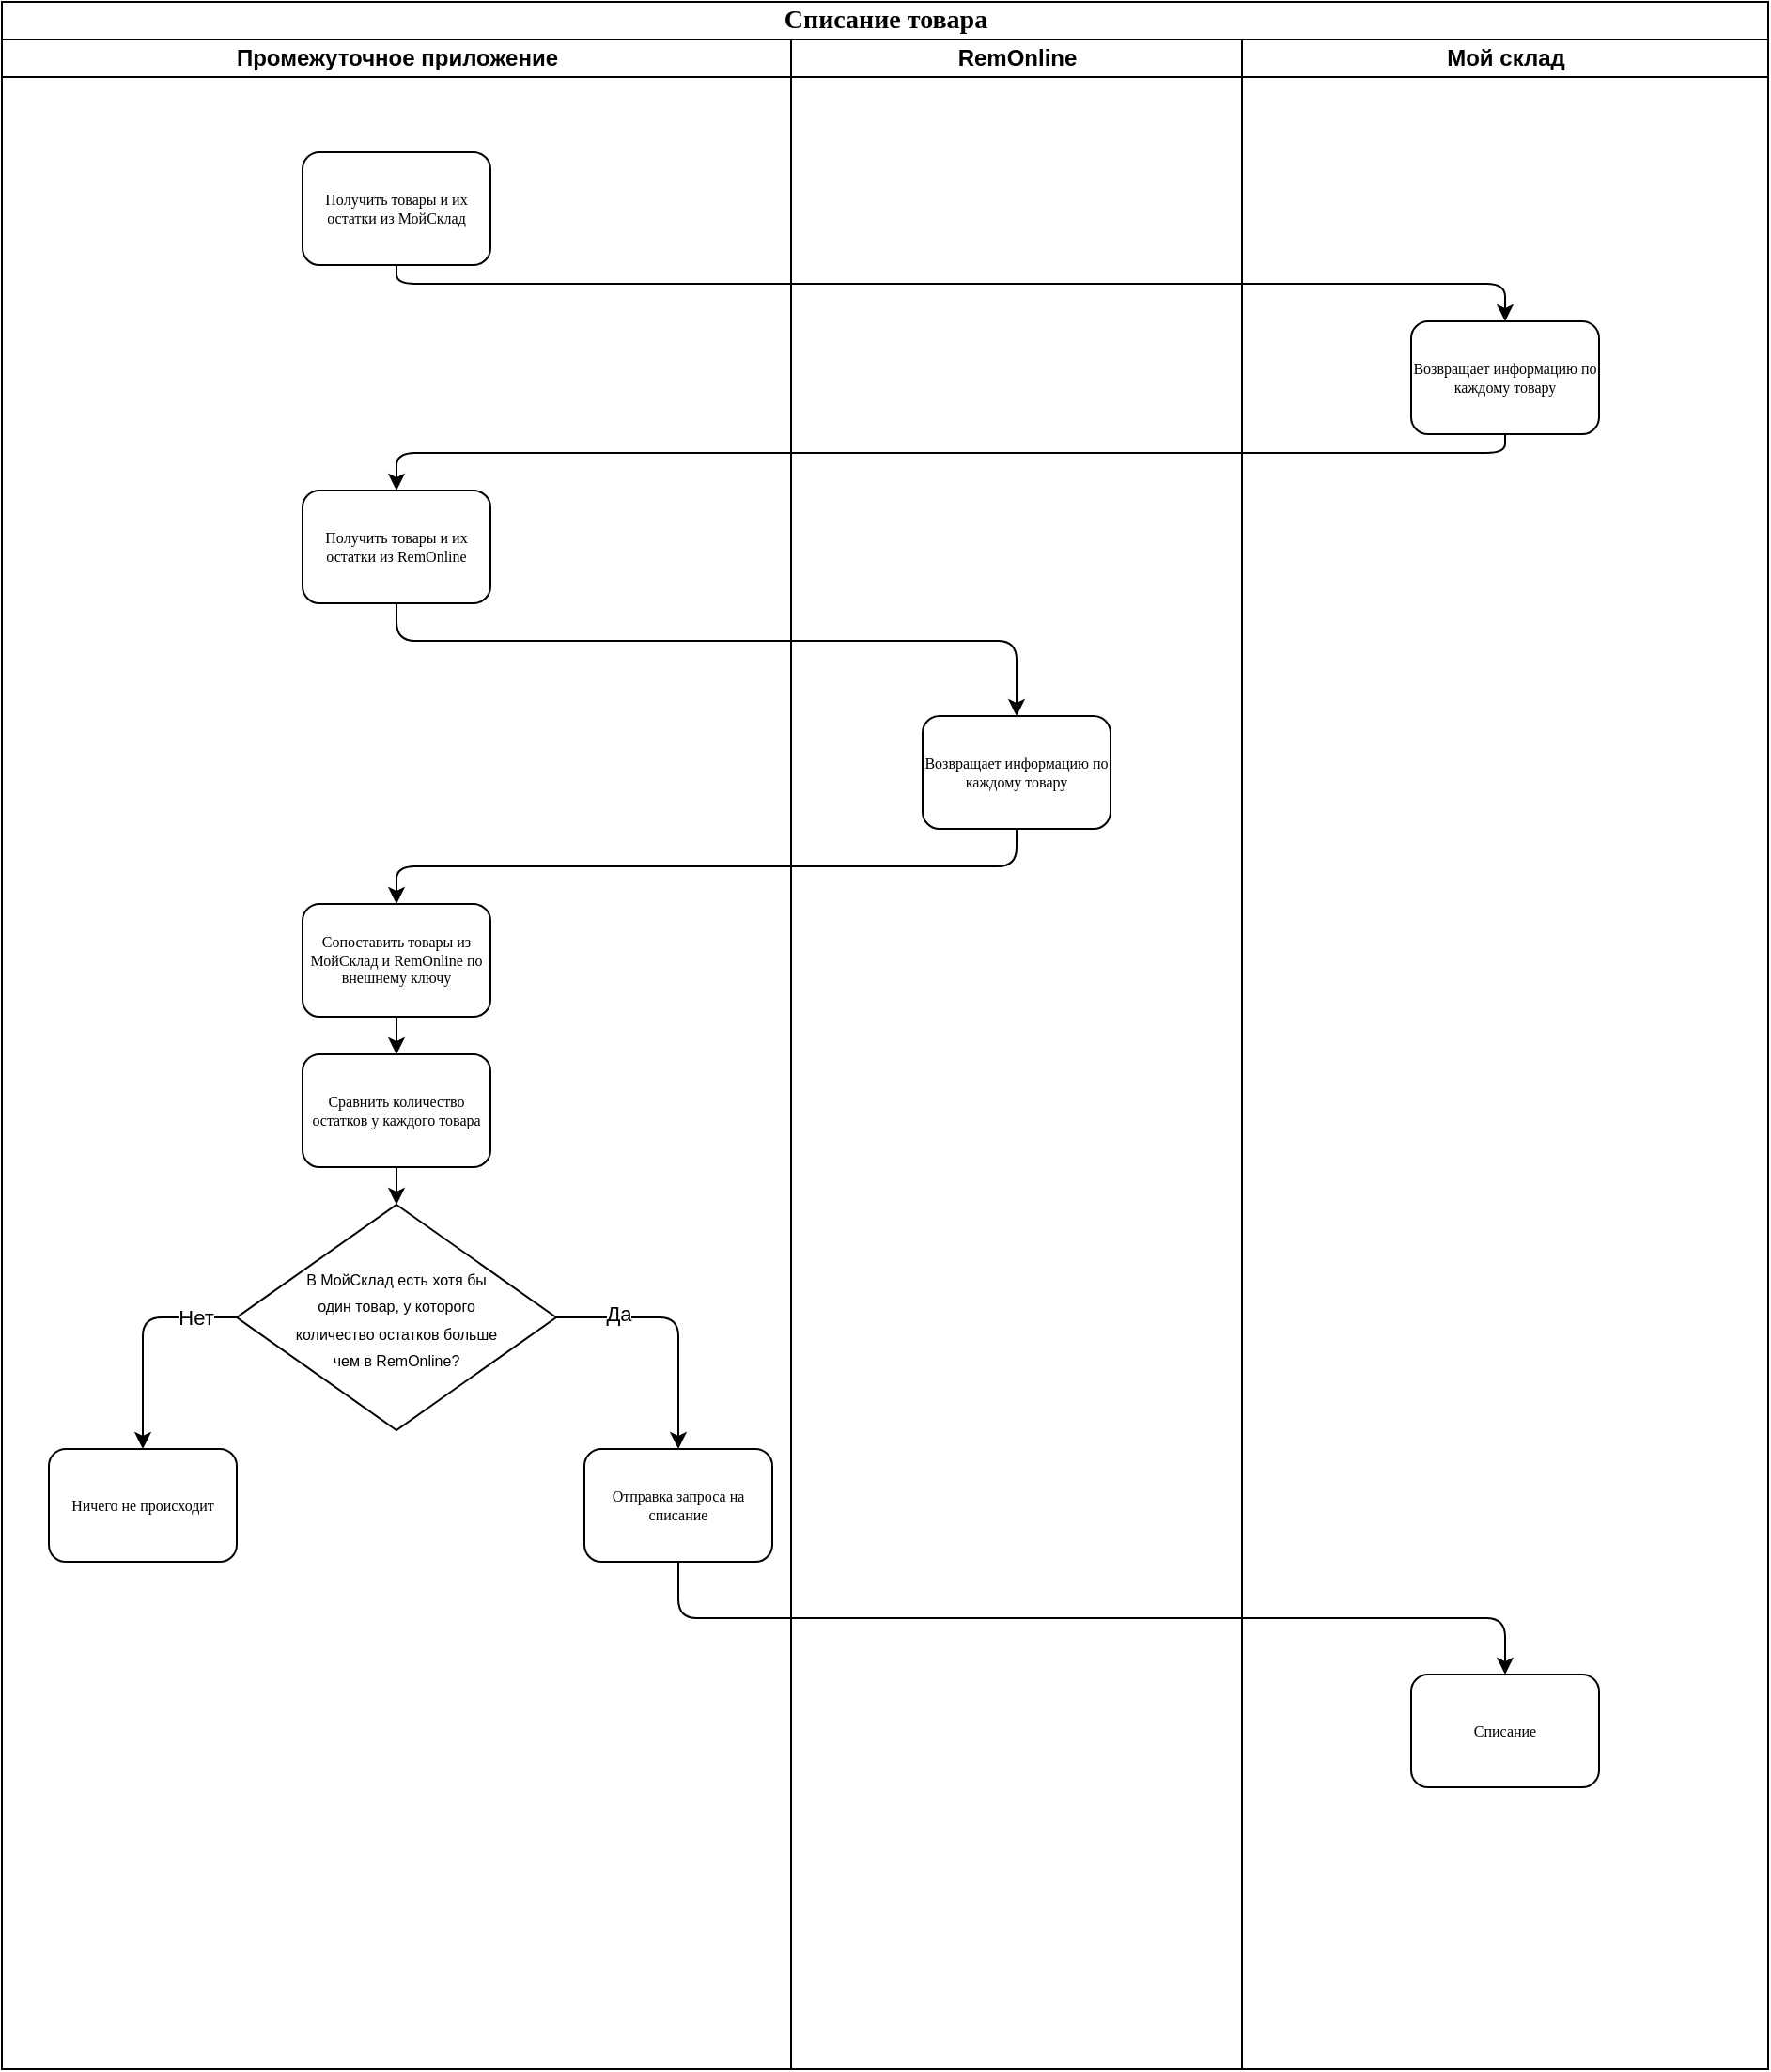 <mxfile version="24.0.6" type="github">
  <diagram name="Page-1" id="74e2e168-ea6b-b213-b513-2b3c1d86103e">
    <mxGraphModel dx="1195" dy="659" grid="1" gridSize="10" guides="1" tooltips="1" connect="1" arrows="1" fold="1" page="1" pageScale="1" pageWidth="1100" pageHeight="850" background="none" math="0" shadow="0">
      <root>
        <mxCell id="0" />
        <mxCell id="1" parent="0" />
        <mxCell id="77e6c97f196da883-1" value="&lt;font style=&quot;font-size: 14px;&quot;&gt;Списание товара&lt;/font&gt;" style="swimlane;html=1;childLayout=stackLayout;startSize=20;rounded=0;shadow=0;labelBackgroundColor=none;strokeWidth=1;fontFamily=Verdana;fontSize=8;align=center;" parent="1" vertex="1">
          <mxGeometry x="70" y="40" width="940" height="1100" as="geometry" />
        </mxCell>
        <mxCell id="77e6c97f196da883-3" value="Промежуточное приложение" style="swimlane;html=1;startSize=20;" parent="77e6c97f196da883-1" vertex="1">
          <mxGeometry y="20" width="420" height="1080" as="geometry" />
        </mxCell>
        <mxCell id="YJ_oUNHdkl-2pwGCTo_I-1" value="Получить товары и их остатки из МойСклад" style="rounded=1;whiteSpace=wrap;html=1;shadow=0;labelBackgroundColor=none;strokeWidth=1;fontFamily=Verdana;fontSize=8;align=center;" parent="77e6c97f196da883-3" vertex="1">
          <mxGeometry x="160" y="60" width="100" height="60" as="geometry" />
        </mxCell>
        <mxCell id="NQinq_3jlzZtmstcwBaJ-1" value="Получить товары и их остатки из RemOnline" style="rounded=1;whiteSpace=wrap;html=1;shadow=0;labelBackgroundColor=none;strokeWidth=1;fontFamily=Verdana;fontSize=8;align=center;" parent="77e6c97f196da883-3" vertex="1">
          <mxGeometry x="160" y="240" width="100" height="60" as="geometry" />
        </mxCell>
        <mxCell id="NQinq_3jlzZtmstcwBaJ-5" value="Сопоставить товары из МойСклад и RemOnline по внешнему ключу" style="rounded=1;whiteSpace=wrap;html=1;shadow=0;labelBackgroundColor=none;strokeWidth=1;fontFamily=Verdana;fontSize=8;align=center;" parent="77e6c97f196da883-3" vertex="1">
          <mxGeometry x="160" y="460" width="100" height="60" as="geometry" />
        </mxCell>
        <mxCell id="NQinq_3jlzZtmstcwBaJ-7" value="Сравнить количество остатков у каждого товара" style="rounded=1;whiteSpace=wrap;html=1;shadow=0;labelBackgroundColor=none;strokeWidth=1;fontFamily=Verdana;fontSize=8;align=center;" parent="77e6c97f196da883-3" vertex="1">
          <mxGeometry x="160" y="540" width="100" height="60" as="geometry" />
        </mxCell>
        <mxCell id="NQinq_3jlzZtmstcwBaJ-8" value="" style="endArrow=classic;html=1;rounded=0;exitX=0.5;exitY=1;exitDx=0;exitDy=0;entryX=0.5;entryY=0;entryDx=0;entryDy=0;" parent="77e6c97f196da883-3" source="NQinq_3jlzZtmstcwBaJ-5" target="NQinq_3jlzZtmstcwBaJ-7" edge="1">
          <mxGeometry width="50" height="50" relative="1" as="geometry">
            <mxPoint x="180" y="650" as="sourcePoint" />
            <mxPoint x="230" y="600" as="targetPoint" />
          </mxGeometry>
        </mxCell>
        <mxCell id="NQinq_3jlzZtmstcwBaJ-10" value="&lt;div style=&quot;padding: 40px 30px;&quot;&gt;&lt;span style=&quot;font-size: 8px; background-color: initial;&quot;&gt;В МойСклад есть хотя бы один товар, у которого количество остатков больше чем в RemOnline?&lt;/span&gt;&lt;/div&gt;" style="rhombus;whiteSpace=wrap;html=1;align=center;" parent="77e6c97f196da883-3" vertex="1">
          <mxGeometry x="125" y="620" width="170" height="120" as="geometry" />
        </mxCell>
        <mxCell id="NQinq_3jlzZtmstcwBaJ-11" value="" style="endArrow=classic;html=1;rounded=0;exitX=0.5;exitY=1;exitDx=0;exitDy=0;entryX=0.5;entryY=0;entryDx=0;entryDy=0;" parent="77e6c97f196da883-3" source="NQinq_3jlzZtmstcwBaJ-7" target="NQinq_3jlzZtmstcwBaJ-10" edge="1">
          <mxGeometry width="50" height="50" relative="1" as="geometry">
            <mxPoint x="170" y="750" as="sourcePoint" />
            <mxPoint x="220" y="700" as="targetPoint" />
          </mxGeometry>
        </mxCell>
        <mxCell id="NQinq_3jlzZtmstcwBaJ-12" value="Отправка запроса на списание" style="rounded=1;whiteSpace=wrap;html=1;shadow=0;labelBackgroundColor=none;strokeWidth=1;fontFamily=Verdana;fontSize=8;align=center;" parent="77e6c97f196da883-3" vertex="1">
          <mxGeometry x="310" y="750" width="100" height="60" as="geometry" />
        </mxCell>
        <mxCell id="NQinq_3jlzZtmstcwBaJ-13" value="" style="endArrow=classic;html=1;rounded=1;exitX=1;exitY=0.5;exitDx=0;exitDy=0;entryX=0.5;entryY=0;entryDx=0;entryDy=0;edgeStyle=orthogonalEdgeStyle;curved=0;" parent="77e6c97f196da883-3" source="NQinq_3jlzZtmstcwBaJ-10" target="NQinq_3jlzZtmstcwBaJ-12" edge="1">
          <mxGeometry width="50" height="50" relative="1" as="geometry">
            <mxPoint x="390" y="710" as="sourcePoint" />
            <mxPoint x="440" y="660" as="targetPoint" />
          </mxGeometry>
        </mxCell>
        <mxCell id="NQinq_3jlzZtmstcwBaJ-14" value="Да" style="edgeLabel;html=1;align=center;verticalAlign=middle;resizable=0;points=[];" parent="NQinq_3jlzZtmstcwBaJ-13" vertex="1" connectable="0">
          <mxGeometry x="-0.512" y="2" relative="1" as="geometry">
            <mxPoint as="offset" />
          </mxGeometry>
        </mxCell>
        <mxCell id="NQinq_3jlzZtmstcwBaJ-15" value="Ничего не происходит" style="rounded=1;whiteSpace=wrap;html=1;shadow=0;labelBackgroundColor=none;strokeWidth=1;fontFamily=Verdana;fontSize=8;align=center;" parent="77e6c97f196da883-3" vertex="1">
          <mxGeometry x="25" y="750" width="100" height="60" as="geometry" />
        </mxCell>
        <mxCell id="NQinq_3jlzZtmstcwBaJ-16" value="" style="endArrow=classic;html=1;rounded=1;exitX=0;exitY=0.5;exitDx=0;exitDy=0;entryX=0.5;entryY=0;entryDx=0;entryDy=0;edgeStyle=orthogonalEdgeStyle;" parent="77e6c97f196da883-3" source="NQinq_3jlzZtmstcwBaJ-10" target="NQinq_3jlzZtmstcwBaJ-15" edge="1">
          <mxGeometry width="50" height="50" relative="1" as="geometry">
            <mxPoint x="40" y="670" as="sourcePoint" />
            <mxPoint x="90" y="620" as="targetPoint" />
          </mxGeometry>
        </mxCell>
        <mxCell id="NQinq_3jlzZtmstcwBaJ-17" value="Нет" style="edgeLabel;html=1;align=center;verticalAlign=middle;resizable=0;points=[];" parent="NQinq_3jlzZtmstcwBaJ-16" vertex="1" connectable="0">
          <mxGeometry x="-0.623" relative="1" as="geometry">
            <mxPoint as="offset" />
          </mxGeometry>
        </mxCell>
        <mxCell id="77e6c97f196da883-4" value="RemOnline" style="swimlane;html=1;startSize=20;" parent="77e6c97f196da883-1" vertex="1">
          <mxGeometry x="420" y="20" width="240" height="1080" as="geometry" />
        </mxCell>
        <mxCell id="NQinq_3jlzZtmstcwBaJ-3" value="Возвращает информацию по каждому товару" style="rounded=1;whiteSpace=wrap;html=1;shadow=0;labelBackgroundColor=none;strokeWidth=1;fontFamily=Verdana;fontSize=8;align=center;" parent="77e6c97f196da883-4" vertex="1">
          <mxGeometry x="70" y="360" width="100" height="60" as="geometry" />
        </mxCell>
        <mxCell id="U5dfH9pMYH2o04o5G3TS-9" value="" style="endArrow=classic;html=1;rounded=1;exitX=0.5;exitY=1;exitDx=0;exitDy=0;entryX=0.5;entryY=0;entryDx=0;entryDy=0;edgeStyle=orthogonalEdgeStyle;curved=0;" parent="77e6c97f196da883-1" source="YJ_oUNHdkl-2pwGCTo_I-1" target="77e6c97f196da883-8" edge="1">
          <mxGeometry width="50" height="50" relative="1" as="geometry">
            <mxPoint x="490.0" y="250.0" as="sourcePoint" />
            <mxPoint x="450" y="400" as="targetPoint" />
            <Array as="points">
              <mxPoint x="210" y="150" />
              <mxPoint x="800" y="150" />
            </Array>
          </mxGeometry>
        </mxCell>
        <mxCell id="77e6c97f196da883-2" value="Мой склад" style="swimlane;html=1;startSize=20;" parent="77e6c97f196da883-1" vertex="1">
          <mxGeometry x="660" y="20" width="280" height="1080" as="geometry" />
        </mxCell>
        <mxCell id="77e6c97f196da883-8" value="Возвращает информацию по каждому товару" style="rounded=1;whiteSpace=wrap;html=1;shadow=0;labelBackgroundColor=none;strokeWidth=1;fontFamily=Verdana;fontSize=8;align=center;" parent="77e6c97f196da883-2" vertex="1">
          <mxGeometry x="90" y="150" width="100" height="60" as="geometry" />
        </mxCell>
        <mxCell id="NQinq_3jlzZtmstcwBaJ-18" value="Списание" style="rounded=1;whiteSpace=wrap;html=1;shadow=0;labelBackgroundColor=none;strokeWidth=1;fontFamily=Verdana;fontSize=8;align=center;" parent="77e6c97f196da883-2" vertex="1">
          <mxGeometry x="90" y="870" width="100" height="60" as="geometry" />
        </mxCell>
        <mxCell id="NQinq_3jlzZtmstcwBaJ-2" value="" style="endArrow=classic;html=1;rounded=1;exitX=0.5;exitY=1;exitDx=0;exitDy=0;entryX=0.5;entryY=0;entryDx=0;entryDy=0;edgeStyle=orthogonalEdgeStyle;" parent="77e6c97f196da883-1" source="77e6c97f196da883-8" target="NQinq_3jlzZtmstcwBaJ-1" edge="1">
          <mxGeometry width="50" height="50" relative="1" as="geometry">
            <mxPoint x="250" y="350" as="sourcePoint" />
            <mxPoint x="300" y="300" as="targetPoint" />
            <Array as="points">
              <mxPoint x="630" y="240" />
              <mxPoint x="125" y="240" />
            </Array>
          </mxGeometry>
        </mxCell>
        <mxCell id="NQinq_3jlzZtmstcwBaJ-4" value="" style="endArrow=classic;html=1;rounded=1;exitX=0.5;exitY=1;exitDx=0;exitDy=0;entryX=0.5;entryY=0;entryDx=0;entryDy=0;edgeStyle=orthogonalEdgeStyle;curved=0;" parent="77e6c97f196da883-1" source="NQinq_3jlzZtmstcwBaJ-1" target="NQinq_3jlzZtmstcwBaJ-3" edge="1">
          <mxGeometry width="50" height="50" relative="1" as="geometry">
            <mxPoint x="180" y="460" as="sourcePoint" />
            <mxPoint x="230" y="410" as="targetPoint" />
            <Array as="points">
              <mxPoint x="210" y="340" />
              <mxPoint x="540" y="340" />
            </Array>
          </mxGeometry>
        </mxCell>
        <mxCell id="NQinq_3jlzZtmstcwBaJ-6" value="" style="endArrow=classic;html=1;rounded=1;exitX=0.5;exitY=1;exitDx=0;exitDy=0;entryX=0.5;entryY=0;entryDx=0;entryDy=0;edgeStyle=orthogonalEdgeStyle;curved=0;" parent="77e6c97f196da883-1" source="NQinq_3jlzZtmstcwBaJ-3" target="NQinq_3jlzZtmstcwBaJ-5" edge="1">
          <mxGeometry width="50" height="50" relative="1" as="geometry">
            <mxPoint x="170" y="530" as="sourcePoint" />
            <mxPoint x="220" y="480" as="targetPoint" />
            <Array as="points">
              <mxPoint x="370" y="460" />
              <mxPoint x="125" y="460" />
            </Array>
          </mxGeometry>
        </mxCell>
        <mxCell id="NQinq_3jlzZtmstcwBaJ-19" value="" style="endArrow=classic;html=1;rounded=1;exitX=0.5;exitY=1;exitDx=0;exitDy=0;entryX=0.5;entryY=0;entryDx=0;entryDy=0;edgeStyle=orthogonalEdgeStyle;curved=0;" parent="77e6c97f196da883-1" source="NQinq_3jlzZtmstcwBaJ-12" target="NQinq_3jlzZtmstcwBaJ-18" edge="1">
          <mxGeometry width="50" height="50" relative="1" as="geometry">
            <mxPoint x="290" y="930" as="sourcePoint" />
            <mxPoint x="340" y="880" as="targetPoint" />
          </mxGeometry>
        </mxCell>
      </root>
    </mxGraphModel>
  </diagram>
</mxfile>
